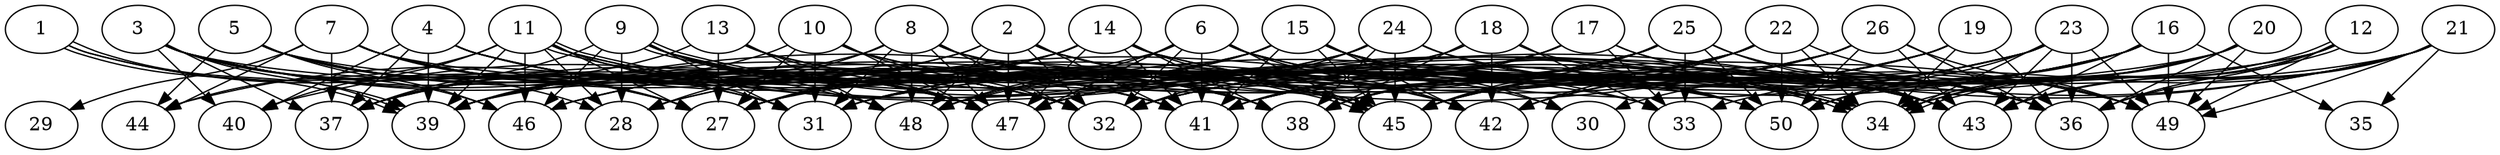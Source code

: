 // DAG automatically generated by daggen at Thu Oct  3 14:07:57 2019
// ./daggen --dot -n 50 --ccr 0.4 --fat 0.9 --regular 0.7 --density 0.6 --mindata 5242880 --maxdata 52428800 
digraph G {
  1 [size="43947520", alpha="0.09", expect_size="17579008"] 
  1 -> 27 [size ="17579008"]
  1 -> 31 [size ="17579008"]
  1 -> 39 [size ="17579008"]
  1 -> 39 [size ="17579008"]
  2 [size="99985920", alpha="0.18", expect_size="39994368"] 
  2 -> 32 [size ="39994368"]
  2 -> 33 [size ="39994368"]
  2 -> 37 [size ="39994368"]
  2 -> 39 [size ="39994368"]
  2 -> 41 [size ="39994368"]
  2 -> 42 [size ="39994368"]
  2 -> 43 [size ="39994368"]
  2 -> 47 [size ="39994368"]
  2 -> 48 [size ="39994368"]
  3 [size="125043200", alpha="0.18", expect_size="50017280"] 
  3 -> 27 [size ="50017280"]
  3 -> 31 [size ="50017280"]
  3 -> 32 [size ="50017280"]
  3 -> 33 [size ="50017280"]
  3 -> 37 [size ="50017280"]
  3 -> 39 [size ="50017280"]
  3 -> 40 [size ="50017280"]
  3 -> 41 [size ="50017280"]
  3 -> 46 [size ="50017280"]
  3 -> 47 [size ="50017280"]
  4 [size="84234240", alpha="0.13", expect_size="33693696"] 
  4 -> 32 [size ="33693696"]
  4 -> 37 [size ="33693696"]
  4 -> 38 [size ="33693696"]
  4 -> 39 [size ="33693696"]
  4 -> 40 [size ="33693696"]
  4 -> 41 [size ="33693696"]
  4 -> 42 [size ="33693696"]
  4 -> 47 [size ="33693696"]
  5 [size="97236480", alpha="0.13", expect_size="38894592"] 
  5 -> 27 [size ="38894592"]
  5 -> 28 [size ="38894592"]
  5 -> 31 [size ="38894592"]
  5 -> 32 [size ="38894592"]
  5 -> 44 [size ="38894592"]
  5 -> 46 [size ="38894592"]
  5 -> 47 [size ="38894592"]
  5 -> 50 [size ="38894592"]
  6 [size="19079680", alpha="0.10", expect_size="7631872"] 
  6 -> 32 [size ="7631872"]
  6 -> 34 [size ="7631872"]
  6 -> 39 [size ="7631872"]
  6 -> 41 [size ="7631872"]
  6 -> 42 [size ="7631872"]
  6 -> 45 [size ="7631872"]
  6 -> 47 [size ="7631872"]
  6 -> 48 [size ="7631872"]
  6 -> 50 [size ="7631872"]
  7 [size="25620480", alpha="0.18", expect_size="10248192"] 
  7 -> 27 [size ="10248192"]
  7 -> 29 [size ="10248192"]
  7 -> 32 [size ="10248192"]
  7 -> 34 [size ="10248192"]
  7 -> 37 [size ="10248192"]
  7 -> 38 [size ="10248192"]
  7 -> 41 [size ="10248192"]
  7 -> 44 [size ="10248192"]
  7 -> 48 [size ="10248192"]
  8 [size="97213440", alpha="0.01", expect_size="38885376"] 
  8 -> 28 [size ="38885376"]
  8 -> 31 [size ="38885376"]
  8 -> 32 [size ="38885376"]
  8 -> 36 [size ="38885376"]
  8 -> 37 [size ="38885376"]
  8 -> 38 [size ="38885376"]
  8 -> 45 [size ="38885376"]
  8 -> 47 [size ="38885376"]
  8 -> 48 [size ="38885376"]
  9 [size="126535680", alpha="0.18", expect_size="50614272"] 
  9 -> 28 [size ="50614272"]
  9 -> 31 [size ="50614272"]
  9 -> 34 [size ="50614272"]
  9 -> 37 [size ="50614272"]
  9 -> 41 [size ="50614272"]
  9 -> 45 [size ="50614272"]
  9 -> 45 [size ="50614272"]
  9 -> 46 [size ="50614272"]
  9 -> 47 [size ="50614272"]
  9 -> 48 [size ="50614272"]
  10 [size="112465920", alpha="0.02", expect_size="44986368"] 
  10 -> 27 [size ="44986368"]
  10 -> 30 [size ="44986368"]
  10 -> 31 [size ="44986368"]
  10 -> 32 [size ="44986368"]
  10 -> 34 [size ="44986368"]
  10 -> 39 [size ="44986368"]
  10 -> 47 [size ="44986368"]
  11 [size="60152320", alpha="0.13", expect_size="24060928"] 
  11 -> 27 [size ="24060928"]
  11 -> 28 [size ="24060928"]
  11 -> 31 [size ="24060928"]
  11 -> 34 [size ="24060928"]
  11 -> 34 [size ="24060928"]
  11 -> 39 [size ="24060928"]
  11 -> 40 [size ="24060928"]
  11 -> 43 [size ="24060928"]
  11 -> 44 [size ="24060928"]
  11 -> 45 [size ="24060928"]
  11 -> 46 [size ="24060928"]
  12 [size="110950400", alpha="0.15", expect_size="44380160"] 
  12 -> 27 [size ="44380160"]
  12 -> 31 [size ="44380160"]
  12 -> 34 [size ="44380160"]
  12 -> 34 [size ="44380160"]
  12 -> 36 [size ="44380160"]
  12 -> 43 [size ="44380160"]
  12 -> 49 [size ="44380160"]
  13 [size="98227200", alpha="0.10", expect_size="39290880"] 
  13 -> 27 [size ="39290880"]
  13 -> 37 [size ="39290880"]
  13 -> 45 [size ="39290880"]
  13 -> 47 [size ="39290880"]
  13 -> 48 [size ="39290880"]
  13 -> 50 [size ="39290880"]
  14 [size="83975680", alpha="0.08", expect_size="33590272"] 
  14 -> 27 [size ="33590272"]
  14 -> 37 [size ="33590272"]
  14 -> 38 [size ="33590272"]
  14 -> 41 [size ="33590272"]
  14 -> 43 [size ="33590272"]
  14 -> 44 [size ="33590272"]
  14 -> 45 [size ="33590272"]
  14 -> 47 [size ="33590272"]
  14 -> 49 [size ="33590272"]
  15 [size="42365440", alpha="0.03", expect_size="16946176"] 
  15 -> 30 [size ="16946176"]
  15 -> 34 [size ="16946176"]
  15 -> 36 [size ="16946176"]
  15 -> 37 [size ="16946176"]
  15 -> 40 [size ="16946176"]
  15 -> 41 [size ="16946176"]
  15 -> 42 [size ="16946176"]
  15 -> 43 [size ="16946176"]
  15 -> 45 [size ="16946176"]
  15 -> 46 [size ="16946176"]
  15 -> 48 [size ="16946176"]
  16 [size="121989120", alpha="0.19", expect_size="48795648"] 
  16 -> 32 [size ="48795648"]
  16 -> 35 [size ="48795648"]
  16 -> 41 [size ="48795648"]
  16 -> 42 [size ="48795648"]
  16 -> 43 [size ="48795648"]
  16 -> 45 [size ="48795648"]
  16 -> 48 [size ="48795648"]
  16 -> 49 [size ="48795648"]
  16 -> 50 [size ="48795648"]
  17 [size="62853120", alpha="0.01", expect_size="25141248"] 
  17 -> 31 [size ="25141248"]
  17 -> 33 [size ="25141248"]
  17 -> 36 [size ="25141248"]
  17 -> 39 [size ="25141248"]
  17 -> 41 [size ="25141248"]
  17 -> 43 [size ="25141248"]
  18 [size="52326400", alpha="0.02", expect_size="20930560"] 
  18 -> 28 [size ="20930560"]
  18 -> 31 [size ="20930560"]
  18 -> 33 [size ="20930560"]
  18 -> 36 [size ="20930560"]
  18 -> 38 [size ="20930560"]
  18 -> 42 [size ="20930560"]
  19 [size="59932160", alpha="0.07", expect_size="23972864"] 
  19 -> 32 [size ="23972864"]
  19 -> 34 [size ="23972864"]
  19 -> 36 [size ="23972864"]
  19 -> 38 [size ="23972864"]
  19 -> 42 [size ="23972864"]
  19 -> 45 [size ="23972864"]
  19 -> 47 [size ="23972864"]
  20 [size="49584640", alpha="0.12", expect_size="19833856"] 
  20 -> 30 [size ="19833856"]
  20 -> 34 [size ="19833856"]
  20 -> 36 [size ="19833856"]
  20 -> 39 [size ="19833856"]
  20 -> 41 [size ="19833856"]
  20 -> 49 [size ="19833856"]
  20 -> 50 [size ="19833856"]
  21 [size="60308480", alpha="0.02", expect_size="24123392"] 
  21 -> 31 [size ="24123392"]
  21 -> 32 [size ="24123392"]
  21 -> 33 [size ="24123392"]
  21 -> 34 [size ="24123392"]
  21 -> 35 [size ="24123392"]
  21 -> 36 [size ="24123392"]
  21 -> 41 [size ="24123392"]
  21 -> 43 [size ="24123392"]
  21 -> 49 [size ="24123392"]
  22 [size="17448960", alpha="0.07", expect_size="6979584"] 
  22 -> 28 [size ="6979584"]
  22 -> 31 [size ="6979584"]
  22 -> 34 [size ="6979584"]
  22 -> 42 [size ="6979584"]
  22 -> 45 [size ="6979584"]
  22 -> 47 [size ="6979584"]
  22 -> 49 [size ="6979584"]
  22 -> 50 [size ="6979584"]
  23 [size="103098880", alpha="0.11", expect_size="41239552"] 
  23 -> 27 [size ="41239552"]
  23 -> 32 [size ="41239552"]
  23 -> 34 [size ="41239552"]
  23 -> 36 [size ="41239552"]
  23 -> 43 [size ="41239552"]
  23 -> 45 [size ="41239552"]
  23 -> 47 [size ="41239552"]
  23 -> 49 [size ="41239552"]
  23 -> 50 [size ="41239552"]
  24 [size="43333120", alpha="0.07", expect_size="17333248"] 
  24 -> 27 [size ="17333248"]
  24 -> 32 [size ="17333248"]
  24 -> 38 [size ="17333248"]
  24 -> 45 [size ="17333248"]
  24 -> 46 [size ="17333248"]
  24 -> 49 [size ="17333248"]
  24 -> 50 [size ="17333248"]
  25 [size="89518080", alpha="0.17", expect_size="35807232"] 
  25 -> 27 [size ="35807232"]
  25 -> 33 [size ="35807232"]
  25 -> 36 [size ="35807232"]
  25 -> 38 [size ="35807232"]
  25 -> 43 [size ="35807232"]
  25 -> 45 [size ="35807232"]
  25 -> 46 [size ="35807232"]
  25 -> 47 [size ="35807232"]
  25 -> 50 [size ="35807232"]
  26 [size="106831360", alpha="0.08", expect_size="42732544"] 
  26 -> 27 [size ="42732544"]
  26 -> 36 [size ="42732544"]
  26 -> 38 [size ="42732544"]
  26 -> 39 [size ="42732544"]
  26 -> 43 [size ="42732544"]
  26 -> 45 [size ="42732544"]
  26 -> 47 [size ="42732544"]
  26 -> 49 [size ="42732544"]
  26 -> 50 [size ="42732544"]
  27 [size="98396160", alpha="0.01", expect_size="39358464"] 
  28 [size="102266880", alpha="0.09", expect_size="40906752"] 
  29 [size="113786880", alpha="0.16", expect_size="45514752"] 
  30 [size="39951360", alpha="0.19", expect_size="15980544"] 
  31 [size="112780800", alpha="0.11", expect_size="45112320"] 
  32 [size="127188480", alpha="0.19", expect_size="50875392"] 
  33 [size="52085760", alpha="0.02", expect_size="20834304"] 
  34 [size="117378560", alpha="0.16", expect_size="46951424"] 
  35 [size="40299520", alpha="0.16", expect_size="16119808"] 
  36 [size="22945280", alpha="0.14", expect_size="9178112"] 
  37 [size="71288320", alpha="0.00", expect_size="28515328"] 
  38 [size="79877120", alpha="0.13", expect_size="31950848"] 
  39 [size="14853120", alpha="0.14", expect_size="5941248"] 
  40 [size="107614720", alpha="0.02", expect_size="43045888"] 
  41 [size="103626240", alpha="0.17", expect_size="41450496"] 
  42 [size="49935360", alpha="0.13", expect_size="19974144"] 
  43 [size="44385280", alpha="0.04", expect_size="17754112"] 
  44 [size="54131200", alpha="0.01", expect_size="21652480"] 
  45 [size="32081920", alpha="0.10", expect_size="12832768"] 
  46 [size="125457920", alpha="0.15", expect_size="50183168"] 
  47 [size="89251840", alpha="0.15", expect_size="35700736"] 
  48 [size="91174400", alpha="0.10", expect_size="36469760"] 
  49 [size="52482560", alpha="0.01", expect_size="20993024"] 
  50 [size="20001280", alpha="0.18", expect_size="8000512"] 
}
